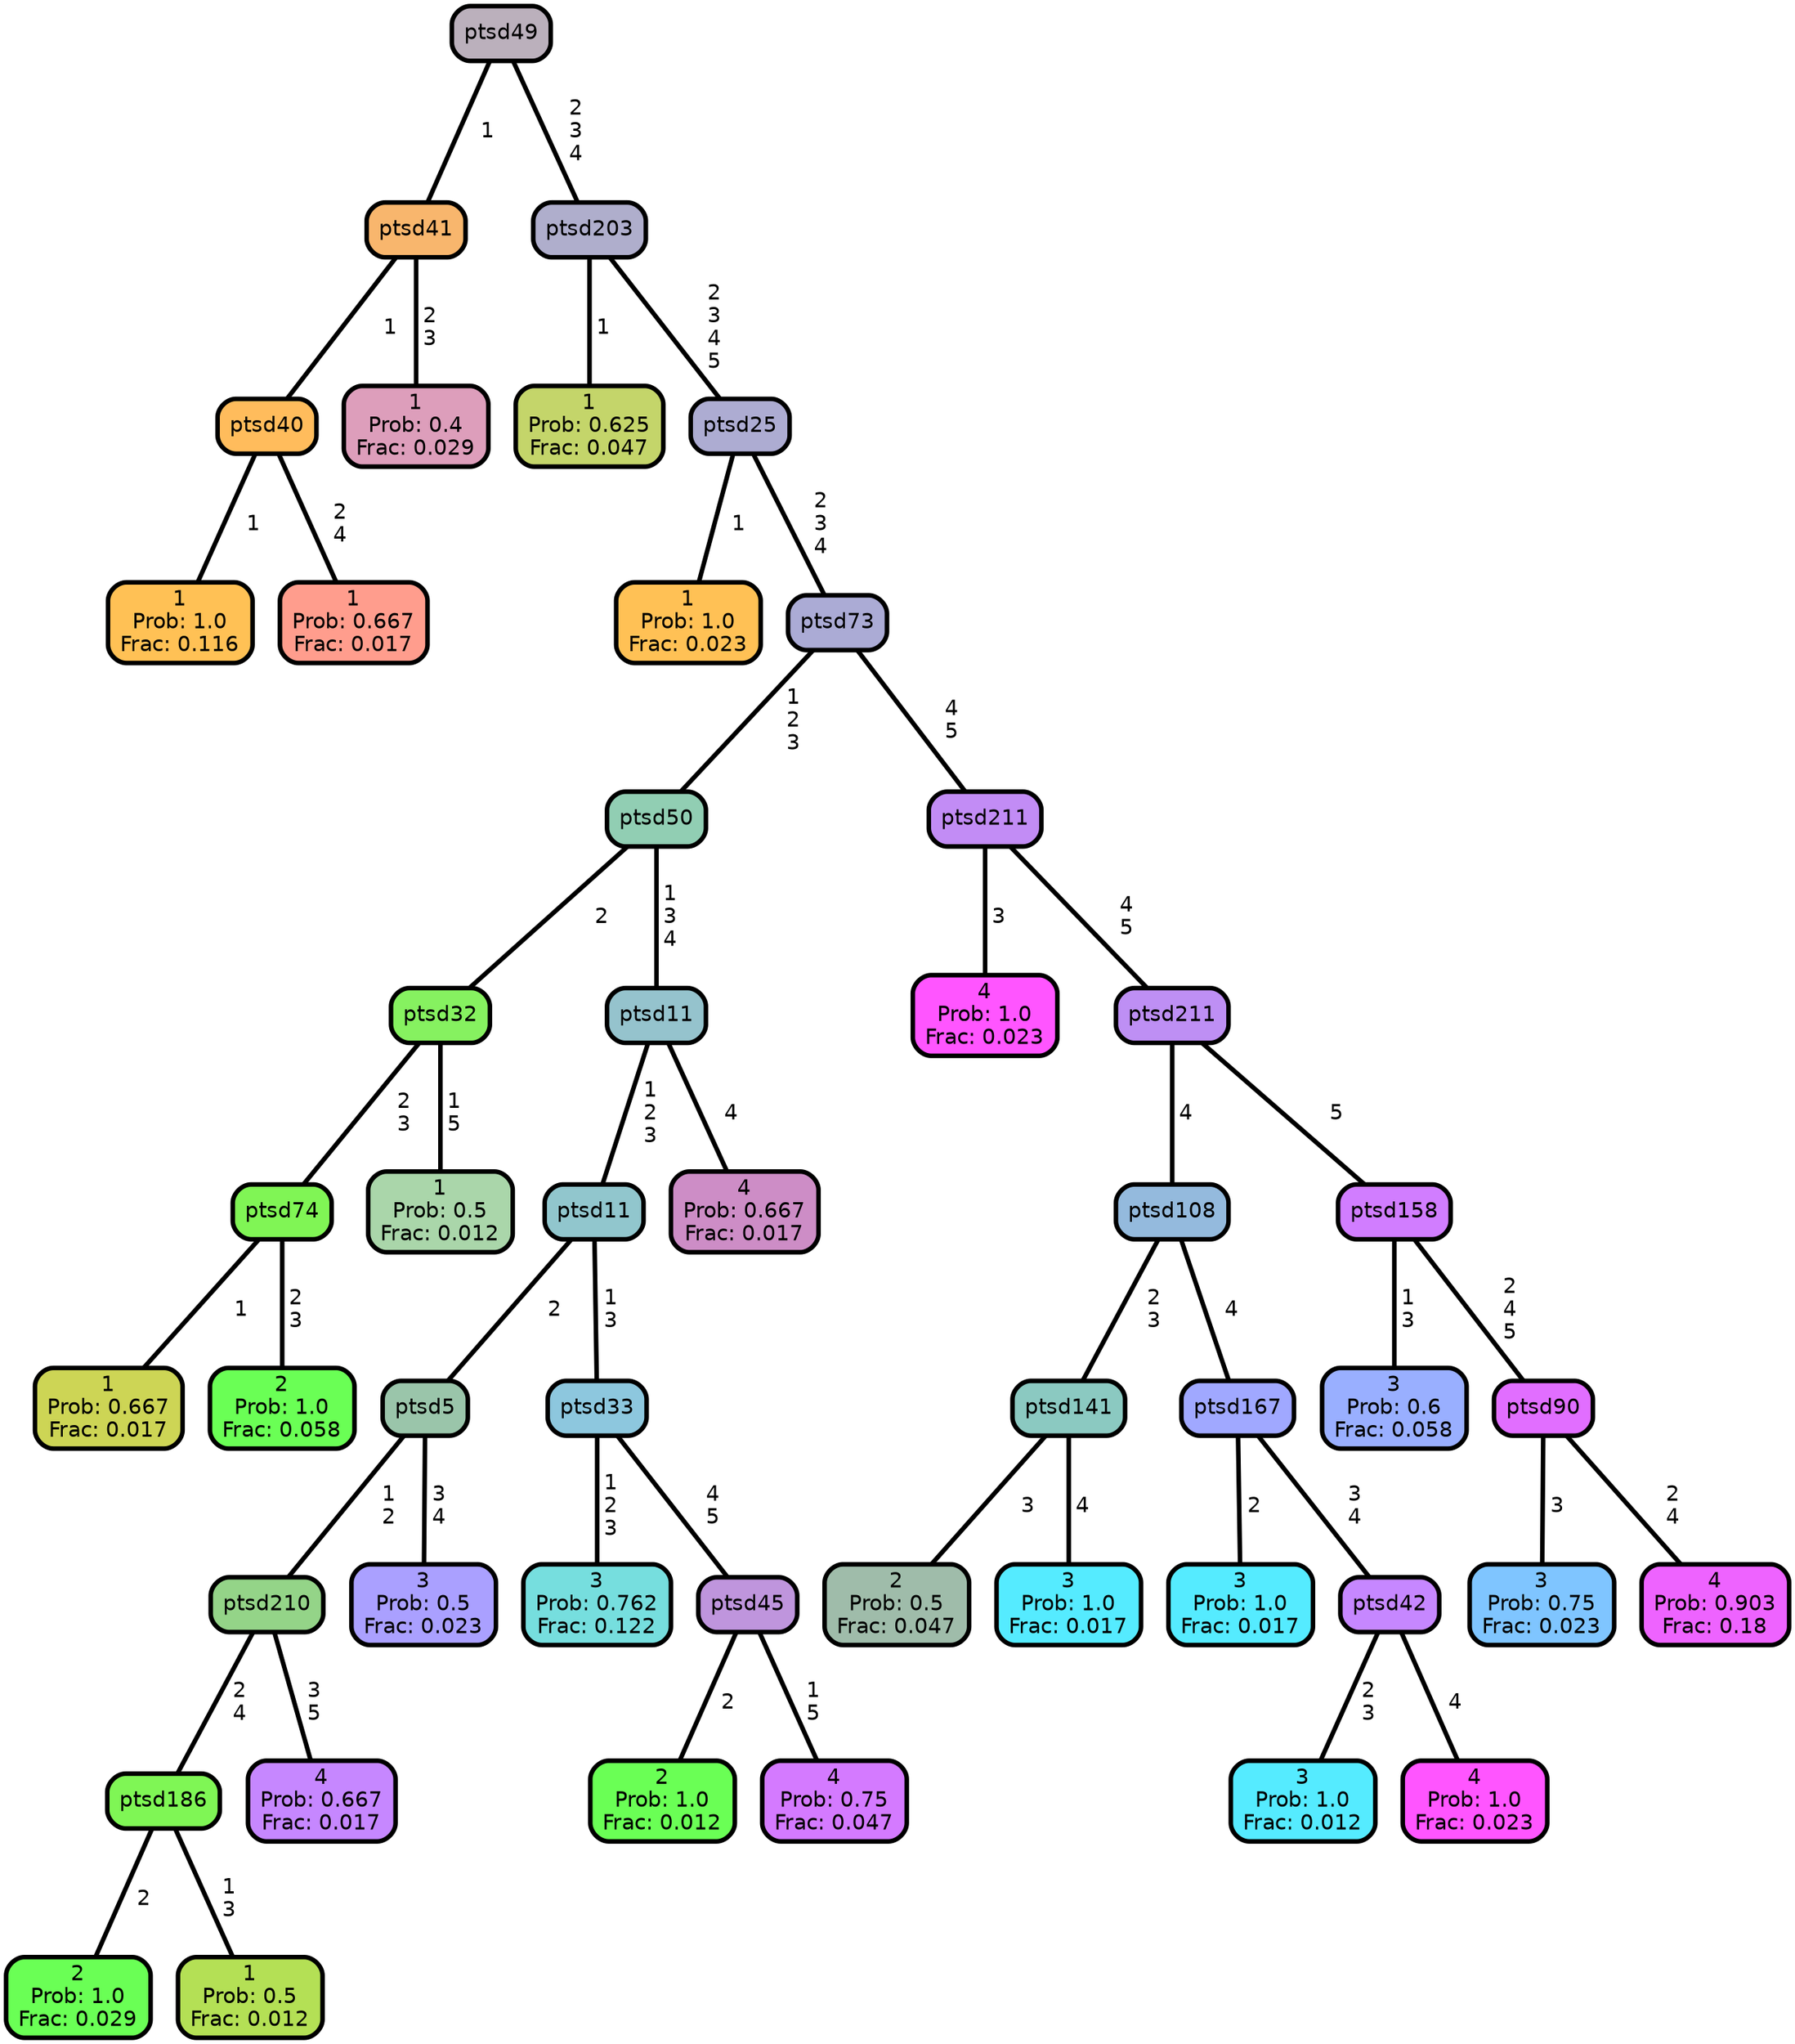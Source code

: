 graph Tree {
node [shape=box, style="filled, rounded",color="black",penwidth="3",fontcolor="black",                 fontname=helvetica] ;
graph [ranksep="0 equally", splines=straight,                 bgcolor=transparent, dpi=200] ;
edge [fontname=helvetica, color=black] ;
0 [label="1
Prob: 1.0
Frac: 0.116", fillcolor="#ffc155"] ;
1 [label="ptsd40", fillcolor="#ffbc5c"] ;
2 [label="1
Prob: 0.667
Frac: 0.017", fillcolor="#ff9d8d"] ;
3 [label="ptsd41", fillcolor="#f8b66d"] ;
4 [label="1
Prob: 0.4
Frac: 0.029", fillcolor="#dd9ebb"] ;
5 [label="ptsd49", fillcolor="#bbb0bc"] ;
6 [label="1
Prob: 0.625
Frac: 0.047", fillcolor="#c4d56a"] ;
7 [label="ptsd203", fillcolor="#afaecc"] ;
8 [label="1
Prob: 1.0
Frac: 0.023", fillcolor="#ffc155"] ;
9 [label="ptsd25", fillcolor="#adacd2"] ;
10 [label="1
Prob: 0.667
Frac: 0.017", fillcolor="#cdd555"] ;
11 [label="ptsd74", fillcolor="#80f555"] ;
12 [label="2
Prob: 1.0
Frac: 0.058", fillcolor="#6aff55"] ;
13 [label="ptsd32", fillcolor="#86f160"] ;
14 [label="1
Prob: 0.5
Frac: 0.012", fillcolor="#aad6aa"] ;
15 [label="ptsd50", fillcolor="#91ceb3"] ;
16 [label="2
Prob: 1.0
Frac: 0.029", fillcolor="#6aff55"] ;
17 [label="ptsd186", fillcolor="#7ff655"] ;
18 [label="1
Prob: 0.5
Frac: 0.012", fillcolor="#b4e055"] ;
19 [label="ptsd210", fillcolor="#94d488"] ;
20 [label="4
Prob: 0.667
Frac: 0.017", fillcolor="#c687ff"] ;
21 [label="ptsd5", fillcolor="#9ac5aa"] ;
22 [label="3
Prob: 0.5
Frac: 0.023", fillcolor="#aaa0ff"] ;
23 [label="ptsd11", fillcolor="#91c6cd"] ;
24 [label="3
Prob: 0.762
Frac: 0.122", fillcolor="#76dede"] ;
25 [label="ptsd33", fillcolor="#8dc7de"] ;
26 [label="2
Prob: 1.0
Frac: 0.012", fillcolor="#6aff55"] ;
27 [label="ptsd45", fillcolor="#bf95dd"] ;
28 [label="4
Prob: 0.75
Frac: 0.047", fillcolor="#d47aff"] ;
29 [label="ptsd11", fillcolor="#95c3cd"] ;
30 [label="4
Prob: 0.667
Frac: 0.017", fillcolor="#cd8dc6"] ;
31 [label="ptsd73", fillcolor="#ababd5"] ;
32 [label="4
Prob: 1.0
Frac: 0.023", fillcolor="#ff55ff"] ;
33 [label="ptsd211", fillcolor="#c28cf5"] ;
34 [label="2
Prob: 0.5
Frac: 0.047", fillcolor="#9fbcaa"] ;
35 [label="ptsd141", fillcolor="#8bc9c1"] ;
36 [label="3
Prob: 1.0
Frac: 0.017", fillcolor="#55ebff"] ;
37 [label="ptsd108", fillcolor="#94badd"] ;
38 [label="3
Prob: 1.0
Frac: 0.017", fillcolor="#55ebff"] ;
39 [label="ptsd167", fillcolor="#a0a8ff"] ;
40 [label="3
Prob: 1.0
Frac: 0.012", fillcolor="#55ebff"] ;
41 [label="ptsd42", fillcolor="#c687ff"] ;
42 [label="4
Prob: 1.0
Frac: 0.023", fillcolor="#ff55ff"] ;
43 [label="ptsd211", fillcolor="#be8ff4"] ;
44 [label="3
Prob: 0.6
Frac: 0.058", fillcolor="#99afff"] ;
45 [label="ptsd158", fillcolor="#d17dff"] ;
46 [label="3
Prob: 0.75
Frac: 0.023", fillcolor="#7fc5ff"] ;
47 [label="ptsd90", fillcolor="#e16eff"] ;
48 [label="4
Prob: 0.903
Frac: 0.18", fillcolor="#ee63ff"] ;
1 -- 0 [label=" 1",penwidth=3] ;
1 -- 2 [label=" 2\n 4",penwidth=3] ;
3 -- 1 [label=" 1",penwidth=3] ;
3 -- 4 [label=" 2\n 3",penwidth=3] ;
5 -- 3 [label=" 1",penwidth=3] ;
5 -- 7 [label=" 2\n 3\n 4",penwidth=3] ;
7 -- 6 [label=" 1",penwidth=3] ;
7 -- 9 [label=" 2\n 3\n 4\n 5",penwidth=3] ;
9 -- 8 [label=" 1",penwidth=3] ;
9 -- 31 [label=" 2\n 3\n 4",penwidth=3] ;
11 -- 10 [label=" 1",penwidth=3] ;
11 -- 12 [label=" 2\n 3",penwidth=3] ;
13 -- 11 [label=" 2\n 3",penwidth=3] ;
13 -- 14 [label=" 1\n 5",penwidth=3] ;
15 -- 13 [label=" 2",penwidth=3] ;
15 -- 29 [label=" 1\n 3\n 4",penwidth=3] ;
17 -- 16 [label=" 2",penwidth=3] ;
17 -- 18 [label=" 1\n 3",penwidth=3] ;
19 -- 17 [label=" 2\n 4",penwidth=3] ;
19 -- 20 [label=" 3\n 5",penwidth=3] ;
21 -- 19 [label=" 1\n 2",penwidth=3] ;
21 -- 22 [label=" 3\n 4",penwidth=3] ;
23 -- 21 [label=" 2",penwidth=3] ;
23 -- 25 [label=" 1\n 3",penwidth=3] ;
25 -- 24 [label=" 1\n 2\n 3",penwidth=3] ;
25 -- 27 [label=" 4\n 5",penwidth=3] ;
27 -- 26 [label=" 2",penwidth=3] ;
27 -- 28 [label=" 1\n 5",penwidth=3] ;
29 -- 23 [label=" 1\n 2\n 3",penwidth=3] ;
29 -- 30 [label=" 4",penwidth=3] ;
31 -- 15 [label=" 1\n 2\n 3",penwidth=3] ;
31 -- 33 [label=" 4\n 5",penwidth=3] ;
33 -- 32 [label=" 3",penwidth=3] ;
33 -- 43 [label=" 4\n 5",penwidth=3] ;
35 -- 34 [label=" 3",penwidth=3] ;
35 -- 36 [label=" 4",penwidth=3] ;
37 -- 35 [label=" 2\n 3",penwidth=3] ;
37 -- 39 [label=" 4",penwidth=3] ;
39 -- 38 [label=" 2",penwidth=3] ;
39 -- 41 [label=" 3\n 4",penwidth=3] ;
41 -- 40 [label=" 2\n 3",penwidth=3] ;
41 -- 42 [label=" 4",penwidth=3] ;
43 -- 37 [label=" 4",penwidth=3] ;
43 -- 45 [label=" 5",penwidth=3] ;
45 -- 44 [label=" 1\n 3",penwidth=3] ;
45 -- 47 [label=" 2\n 4\n 5",penwidth=3] ;
47 -- 46 [label=" 3",penwidth=3] ;
47 -- 48 [label=" 2\n 4",penwidth=3] ;
{rank = same;}}